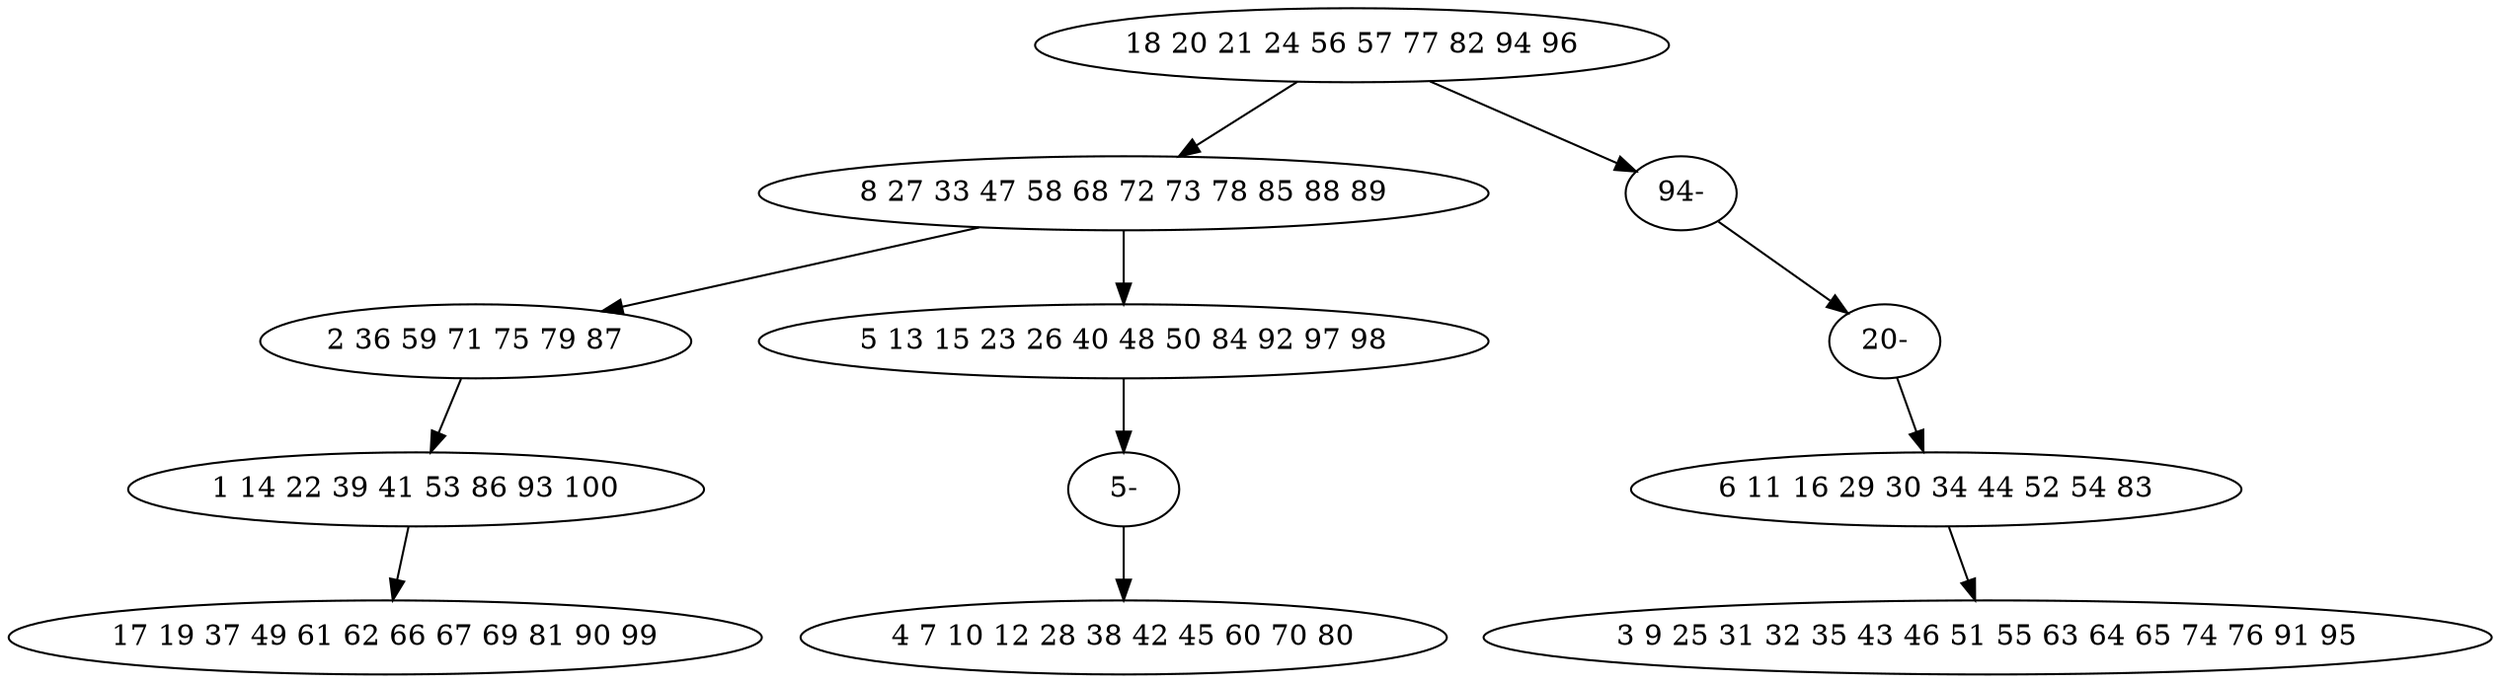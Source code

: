 digraph true_tree {
	"0" -> "1"
	"1" -> "2"
	"1" -> "3"
	"0" -> "9"
	"3" -> "11"
	"4" -> "6"
	"2" -> "7"
	"7" -> "8"
	"9" -> "10"
	"10" -> "4"
	"11" -> "5"
	"0" [label="18 20 21 24 56 57 77 82 94 96"];
	"1" [label="8 27 33 47 58 68 72 73 78 85 88 89"];
	"2" [label="2 36 59 71 75 79 87"];
	"3" [label="5 13 15 23 26 40 48 50 84 92 97 98"];
	"4" [label="6 11 16 29 30 34 44 52 54 83"];
	"5" [label="4 7 10 12 28 38 42 45 60 70 80"];
	"6" [label="3 9 25 31 32 35 43 46 51 55 63 64 65 74 76 91 95"];
	"7" [label="1 14 22 39 41 53 86 93 100"];
	"8" [label="17 19 37 49 61 62 66 67 69 81 90 99"];
	"9" [label="94-"];
	"10" [label="20-"];
	"11" [label="5-"];
}
